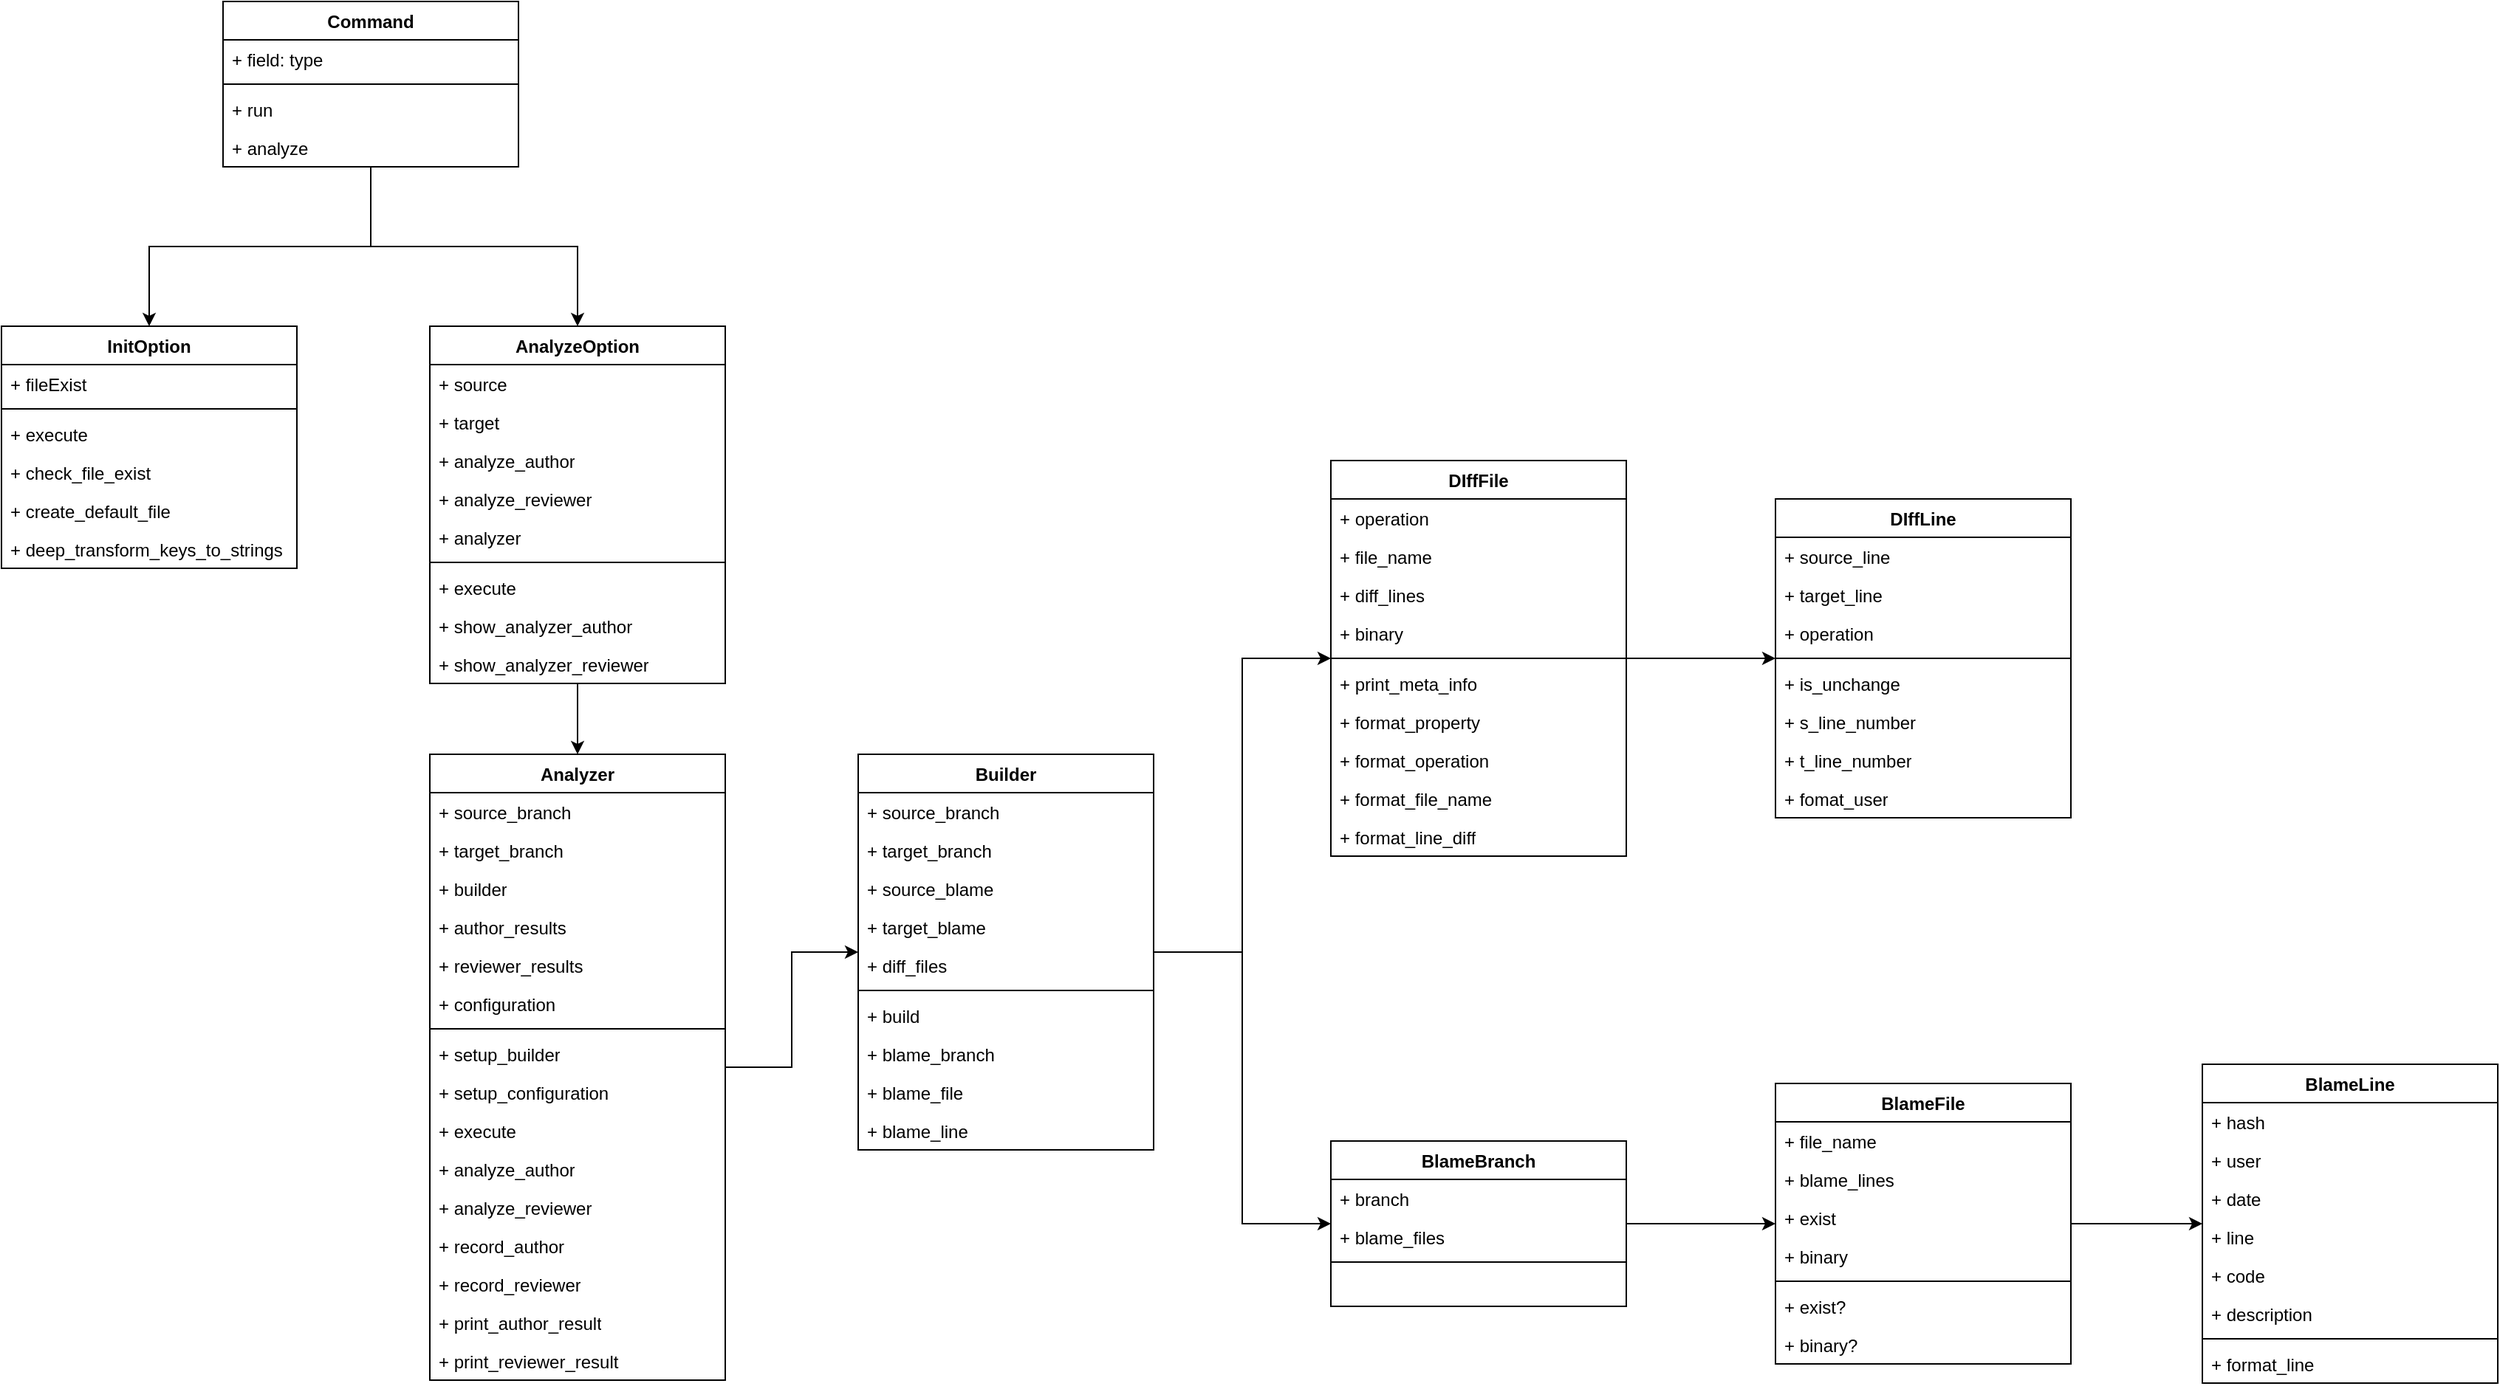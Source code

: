 <mxfile version="25.0.1">
  <diagram name="第 1 页" id="GMhHNXXeQBSZSlcy2gHA">
    <mxGraphModel dx="1593" dy="846" grid="1" gridSize="10" guides="1" tooltips="1" connect="1" arrows="1" fold="1" page="1" pageScale="1" pageWidth="827" pageHeight="1169" math="0" shadow="0">
      <root>
        <mxCell id="0" />
        <mxCell id="1" parent="0" />
        <mxCell id="3njlP_kZFPucdC7zheQh-11" style="edgeStyle=orthogonalEdgeStyle;rounded=0;orthogonalLoop=1;jettySize=auto;html=1;" edge="1" parent="1" source="3njlP_kZFPucdC7zheQh-1" target="3njlP_kZFPucdC7zheQh-6">
          <mxGeometry relative="1" as="geometry" />
        </mxCell>
        <mxCell id="3njlP_kZFPucdC7zheQh-17" style="edgeStyle=orthogonalEdgeStyle;rounded=0;orthogonalLoop=1;jettySize=auto;html=1;entryX=0.5;entryY=0;entryDx=0;entryDy=0;" edge="1" parent="1" source="3njlP_kZFPucdC7zheQh-1" target="3njlP_kZFPucdC7zheQh-12">
          <mxGeometry relative="1" as="geometry" />
        </mxCell>
        <mxCell id="3njlP_kZFPucdC7zheQh-1" value="Command" style="swimlane;fontStyle=1;align=center;verticalAlign=top;childLayout=stackLayout;horizontal=1;startSize=26;horizontalStack=0;resizeParent=1;resizeParentMax=0;resizeLast=0;collapsible=1;marginBottom=0;whiteSpace=wrap;html=1;" vertex="1" parent="1">
          <mxGeometry x="190" y="140" width="200" height="112" as="geometry" />
        </mxCell>
        <mxCell id="3njlP_kZFPucdC7zheQh-2" value="+ field: type" style="text;strokeColor=none;fillColor=none;align=left;verticalAlign=top;spacingLeft=4;spacingRight=4;overflow=hidden;rotatable=0;points=[[0,0.5],[1,0.5]];portConstraint=eastwest;whiteSpace=wrap;html=1;" vertex="1" parent="3njlP_kZFPucdC7zheQh-1">
          <mxGeometry y="26" width="200" height="26" as="geometry" />
        </mxCell>
        <mxCell id="3njlP_kZFPucdC7zheQh-3" value="" style="line;strokeWidth=1;fillColor=none;align=left;verticalAlign=middle;spacingTop=-1;spacingLeft=3;spacingRight=3;rotatable=0;labelPosition=right;points=[];portConstraint=eastwest;strokeColor=inherit;" vertex="1" parent="3njlP_kZFPucdC7zheQh-1">
          <mxGeometry y="52" width="200" height="8" as="geometry" />
        </mxCell>
        <mxCell id="3njlP_kZFPucdC7zheQh-5" value="+ run" style="text;strokeColor=none;fillColor=none;align=left;verticalAlign=top;spacingLeft=4;spacingRight=4;overflow=hidden;rotatable=0;points=[[0,0.5],[1,0.5]];portConstraint=eastwest;whiteSpace=wrap;html=1;" vertex="1" parent="3njlP_kZFPucdC7zheQh-1">
          <mxGeometry y="60" width="200" height="26" as="geometry" />
        </mxCell>
        <mxCell id="3njlP_kZFPucdC7zheQh-4" value="+ analyze" style="text;strokeColor=none;fillColor=none;align=left;verticalAlign=top;spacingLeft=4;spacingRight=4;overflow=hidden;rotatable=0;points=[[0,0.5],[1,0.5]];portConstraint=eastwest;whiteSpace=wrap;html=1;" vertex="1" parent="3njlP_kZFPucdC7zheQh-1">
          <mxGeometry y="86" width="200" height="26" as="geometry" />
        </mxCell>
        <mxCell id="3njlP_kZFPucdC7zheQh-44" style="edgeStyle=orthogonalEdgeStyle;rounded=0;orthogonalLoop=1;jettySize=auto;html=1;" edge="1" parent="1" source="3njlP_kZFPucdC7zheQh-6" target="3njlP_kZFPucdC7zheQh-27">
          <mxGeometry relative="1" as="geometry" />
        </mxCell>
        <mxCell id="3njlP_kZFPucdC7zheQh-6" value="AnalyzeOption" style="swimlane;fontStyle=1;align=center;verticalAlign=top;childLayout=stackLayout;horizontal=1;startSize=26;horizontalStack=0;resizeParent=1;resizeParentMax=0;resizeLast=0;collapsible=1;marginBottom=0;whiteSpace=wrap;html=1;" vertex="1" parent="1">
          <mxGeometry x="330" y="360" width="200" height="242" as="geometry" />
        </mxCell>
        <mxCell id="3njlP_kZFPucdC7zheQh-7" value="+ source" style="text;strokeColor=none;fillColor=none;align=left;verticalAlign=top;spacingLeft=4;spacingRight=4;overflow=hidden;rotatable=0;points=[[0,0.5],[1,0.5]];portConstraint=eastwest;whiteSpace=wrap;html=1;" vertex="1" parent="3njlP_kZFPucdC7zheQh-6">
          <mxGeometry y="26" width="200" height="26" as="geometry" />
        </mxCell>
        <mxCell id="3njlP_kZFPucdC7zheQh-21" value="+ target" style="text;strokeColor=none;fillColor=none;align=left;verticalAlign=top;spacingLeft=4;spacingRight=4;overflow=hidden;rotatable=0;points=[[0,0.5],[1,0.5]];portConstraint=eastwest;whiteSpace=wrap;html=1;" vertex="1" parent="3njlP_kZFPucdC7zheQh-6">
          <mxGeometry y="52" width="200" height="26" as="geometry" />
        </mxCell>
        <mxCell id="3njlP_kZFPucdC7zheQh-22" value="+ analyze_author" style="text;strokeColor=none;fillColor=none;align=left;verticalAlign=top;spacingLeft=4;spacingRight=4;overflow=hidden;rotatable=0;points=[[0,0.5],[1,0.5]];portConstraint=eastwest;whiteSpace=wrap;html=1;" vertex="1" parent="3njlP_kZFPucdC7zheQh-6">
          <mxGeometry y="78" width="200" height="26" as="geometry" />
        </mxCell>
        <mxCell id="3njlP_kZFPucdC7zheQh-23" value="+ analyze_reviewer" style="text;strokeColor=none;fillColor=none;align=left;verticalAlign=top;spacingLeft=4;spacingRight=4;overflow=hidden;rotatable=0;points=[[0,0.5],[1,0.5]];portConstraint=eastwest;whiteSpace=wrap;html=1;" vertex="1" parent="3njlP_kZFPucdC7zheQh-6">
          <mxGeometry y="104" width="200" height="26" as="geometry" />
        </mxCell>
        <mxCell id="3njlP_kZFPucdC7zheQh-25" value="+ analyzer" style="text;strokeColor=none;fillColor=none;align=left;verticalAlign=top;spacingLeft=4;spacingRight=4;overflow=hidden;rotatable=0;points=[[0,0.5],[1,0.5]];portConstraint=eastwest;whiteSpace=wrap;html=1;" vertex="1" parent="3njlP_kZFPucdC7zheQh-6">
          <mxGeometry y="130" width="200" height="26" as="geometry" />
        </mxCell>
        <mxCell id="3njlP_kZFPucdC7zheQh-8" value="" style="line;strokeWidth=1;fillColor=none;align=left;verticalAlign=middle;spacingTop=-1;spacingLeft=3;spacingRight=3;rotatable=0;labelPosition=right;points=[];portConstraint=eastwest;strokeColor=inherit;" vertex="1" parent="3njlP_kZFPucdC7zheQh-6">
          <mxGeometry y="156" width="200" height="8" as="geometry" />
        </mxCell>
        <mxCell id="3njlP_kZFPucdC7zheQh-9" value="+ execute" style="text;strokeColor=none;fillColor=none;align=left;verticalAlign=top;spacingLeft=4;spacingRight=4;overflow=hidden;rotatable=0;points=[[0,0.5],[1,0.5]];portConstraint=eastwest;whiteSpace=wrap;html=1;" vertex="1" parent="3njlP_kZFPucdC7zheQh-6">
          <mxGeometry y="164" width="200" height="26" as="geometry" />
        </mxCell>
        <mxCell id="3njlP_kZFPucdC7zheQh-10" value="+ show_analyzer_author" style="text;strokeColor=none;fillColor=none;align=left;verticalAlign=top;spacingLeft=4;spacingRight=4;overflow=hidden;rotatable=0;points=[[0,0.5],[1,0.5]];portConstraint=eastwest;whiteSpace=wrap;html=1;" vertex="1" parent="3njlP_kZFPucdC7zheQh-6">
          <mxGeometry y="190" width="200" height="26" as="geometry" />
        </mxCell>
        <mxCell id="3njlP_kZFPucdC7zheQh-26" value="+ show_analyzer_reviewer" style="text;strokeColor=none;fillColor=none;align=left;verticalAlign=top;spacingLeft=4;spacingRight=4;overflow=hidden;rotatable=0;points=[[0,0.5],[1,0.5]];portConstraint=eastwest;whiteSpace=wrap;html=1;" vertex="1" parent="3njlP_kZFPucdC7zheQh-6">
          <mxGeometry y="216" width="200" height="26" as="geometry" />
        </mxCell>
        <mxCell id="3njlP_kZFPucdC7zheQh-12" value="InitOption" style="swimlane;fontStyle=1;align=center;verticalAlign=top;childLayout=stackLayout;horizontal=1;startSize=26;horizontalStack=0;resizeParent=1;resizeParentMax=0;resizeLast=0;collapsible=1;marginBottom=0;whiteSpace=wrap;html=1;" vertex="1" parent="1">
          <mxGeometry x="40" y="360" width="200" height="164" as="geometry" />
        </mxCell>
        <mxCell id="3njlP_kZFPucdC7zheQh-13" value="+ fileExist" style="text;strokeColor=none;fillColor=none;align=left;verticalAlign=top;spacingLeft=4;spacingRight=4;overflow=hidden;rotatable=0;points=[[0,0.5],[1,0.5]];portConstraint=eastwest;whiteSpace=wrap;html=1;" vertex="1" parent="3njlP_kZFPucdC7zheQh-12">
          <mxGeometry y="26" width="200" height="26" as="geometry" />
        </mxCell>
        <mxCell id="3njlP_kZFPucdC7zheQh-14" value="" style="line;strokeWidth=1;fillColor=none;align=left;verticalAlign=middle;spacingTop=-1;spacingLeft=3;spacingRight=3;rotatable=0;labelPosition=right;points=[];portConstraint=eastwest;strokeColor=inherit;" vertex="1" parent="3njlP_kZFPucdC7zheQh-12">
          <mxGeometry y="52" width="200" height="8" as="geometry" />
        </mxCell>
        <mxCell id="3njlP_kZFPucdC7zheQh-15" value="+ execute" style="text;strokeColor=none;fillColor=none;align=left;verticalAlign=top;spacingLeft=4;spacingRight=4;overflow=hidden;rotatable=0;points=[[0,0.5],[1,0.5]];portConstraint=eastwest;whiteSpace=wrap;html=1;" vertex="1" parent="3njlP_kZFPucdC7zheQh-12">
          <mxGeometry y="60" width="200" height="26" as="geometry" />
        </mxCell>
        <mxCell id="3njlP_kZFPucdC7zheQh-19" value="+ check_file_exist" style="text;strokeColor=none;fillColor=none;align=left;verticalAlign=top;spacingLeft=4;spacingRight=4;overflow=hidden;rotatable=0;points=[[0,0.5],[1,0.5]];portConstraint=eastwest;whiteSpace=wrap;html=1;" vertex="1" parent="3njlP_kZFPucdC7zheQh-12">
          <mxGeometry y="86" width="200" height="26" as="geometry" />
        </mxCell>
        <mxCell id="3njlP_kZFPucdC7zheQh-20" value="+ create_default_file" style="text;strokeColor=none;fillColor=none;align=left;verticalAlign=top;spacingLeft=4;spacingRight=4;overflow=hidden;rotatable=0;points=[[0,0.5],[1,0.5]];portConstraint=eastwest;whiteSpace=wrap;html=1;" vertex="1" parent="3njlP_kZFPucdC7zheQh-12">
          <mxGeometry y="112" width="200" height="26" as="geometry" />
        </mxCell>
        <mxCell id="3njlP_kZFPucdC7zheQh-16" value="+ deep_transform_keys_to_strings" style="text;strokeColor=none;fillColor=none;align=left;verticalAlign=top;spacingLeft=4;spacingRight=4;overflow=hidden;rotatable=0;points=[[0,0.5],[1,0.5]];portConstraint=eastwest;whiteSpace=wrap;html=1;" vertex="1" parent="3njlP_kZFPucdC7zheQh-12">
          <mxGeometry y="138" width="200" height="26" as="geometry" />
        </mxCell>
        <mxCell id="3njlP_kZFPucdC7zheQh-56" style="edgeStyle=orthogonalEdgeStyle;rounded=0;orthogonalLoop=1;jettySize=auto;html=1;" edge="1" parent="1" source="3njlP_kZFPucdC7zheQh-27" target="3njlP_kZFPucdC7zheQh-45">
          <mxGeometry relative="1" as="geometry" />
        </mxCell>
        <mxCell id="3njlP_kZFPucdC7zheQh-27" value="Analyzer" style="swimlane;fontStyle=1;align=center;verticalAlign=top;childLayout=stackLayout;horizontal=1;startSize=26;horizontalStack=0;resizeParent=1;resizeParentMax=0;resizeLast=0;collapsible=1;marginBottom=0;whiteSpace=wrap;html=1;" vertex="1" parent="1">
          <mxGeometry x="330" y="650" width="200" height="424" as="geometry" />
        </mxCell>
        <mxCell id="3njlP_kZFPucdC7zheQh-28" value="+ source_branch" style="text;strokeColor=none;fillColor=none;align=left;verticalAlign=top;spacingLeft=4;spacingRight=4;overflow=hidden;rotatable=0;points=[[0,0.5],[1,0.5]];portConstraint=eastwest;whiteSpace=wrap;html=1;" vertex="1" parent="3njlP_kZFPucdC7zheQh-27">
          <mxGeometry y="26" width="200" height="26" as="geometry" />
        </mxCell>
        <mxCell id="3njlP_kZFPucdC7zheQh-32" value="+ target_branch" style="text;strokeColor=none;fillColor=none;align=left;verticalAlign=top;spacingLeft=4;spacingRight=4;overflow=hidden;rotatable=0;points=[[0,0.5],[1,0.5]];portConstraint=eastwest;whiteSpace=wrap;html=1;" vertex="1" parent="3njlP_kZFPucdC7zheQh-27">
          <mxGeometry y="52" width="200" height="26" as="geometry" />
        </mxCell>
        <mxCell id="3njlP_kZFPucdC7zheQh-33" value="+ builder" style="text;strokeColor=none;fillColor=none;align=left;verticalAlign=top;spacingLeft=4;spacingRight=4;overflow=hidden;rotatable=0;points=[[0,0.5],[1,0.5]];portConstraint=eastwest;whiteSpace=wrap;html=1;" vertex="1" parent="3njlP_kZFPucdC7zheQh-27">
          <mxGeometry y="78" width="200" height="26" as="geometry" />
        </mxCell>
        <mxCell id="3njlP_kZFPucdC7zheQh-34" value="+ author_results" style="text;strokeColor=none;fillColor=none;align=left;verticalAlign=top;spacingLeft=4;spacingRight=4;overflow=hidden;rotatable=0;points=[[0,0.5],[1,0.5]];portConstraint=eastwest;whiteSpace=wrap;html=1;" vertex="1" parent="3njlP_kZFPucdC7zheQh-27">
          <mxGeometry y="104" width="200" height="26" as="geometry" />
        </mxCell>
        <mxCell id="3njlP_kZFPucdC7zheQh-35" value="+ reviewer_results" style="text;strokeColor=none;fillColor=none;align=left;verticalAlign=top;spacingLeft=4;spacingRight=4;overflow=hidden;rotatable=0;points=[[0,0.5],[1,0.5]];portConstraint=eastwest;whiteSpace=wrap;html=1;" vertex="1" parent="3njlP_kZFPucdC7zheQh-27">
          <mxGeometry y="130" width="200" height="26" as="geometry" />
        </mxCell>
        <mxCell id="3njlP_kZFPucdC7zheQh-36" value="+ configuration" style="text;strokeColor=none;fillColor=none;align=left;verticalAlign=top;spacingLeft=4;spacingRight=4;overflow=hidden;rotatable=0;points=[[0,0.5],[1,0.5]];portConstraint=eastwest;whiteSpace=wrap;html=1;" vertex="1" parent="3njlP_kZFPucdC7zheQh-27">
          <mxGeometry y="156" width="200" height="26" as="geometry" />
        </mxCell>
        <mxCell id="3njlP_kZFPucdC7zheQh-29" value="" style="line;strokeWidth=1;fillColor=none;align=left;verticalAlign=middle;spacingTop=-1;spacingLeft=3;spacingRight=3;rotatable=0;labelPosition=right;points=[];portConstraint=eastwest;strokeColor=inherit;" vertex="1" parent="3njlP_kZFPucdC7zheQh-27">
          <mxGeometry y="182" width="200" height="8" as="geometry" />
        </mxCell>
        <mxCell id="3njlP_kZFPucdC7zheQh-30" value="+ setup_builder" style="text;strokeColor=none;fillColor=none;align=left;verticalAlign=top;spacingLeft=4;spacingRight=4;overflow=hidden;rotatable=0;points=[[0,0.5],[1,0.5]];portConstraint=eastwest;whiteSpace=wrap;html=1;" vertex="1" parent="3njlP_kZFPucdC7zheQh-27">
          <mxGeometry y="190" width="200" height="26" as="geometry" />
        </mxCell>
        <mxCell id="3njlP_kZFPucdC7zheQh-31" value="+ setup_configuration" style="text;strokeColor=none;fillColor=none;align=left;verticalAlign=top;spacingLeft=4;spacingRight=4;overflow=hidden;rotatable=0;points=[[0,0.5],[1,0.5]];portConstraint=eastwest;whiteSpace=wrap;html=1;" vertex="1" parent="3njlP_kZFPucdC7zheQh-27">
          <mxGeometry y="216" width="200" height="26" as="geometry" />
        </mxCell>
        <mxCell id="3njlP_kZFPucdC7zheQh-37" value="+ execute" style="text;strokeColor=none;fillColor=none;align=left;verticalAlign=top;spacingLeft=4;spacingRight=4;overflow=hidden;rotatable=0;points=[[0,0.5],[1,0.5]];portConstraint=eastwest;whiteSpace=wrap;html=1;" vertex="1" parent="3njlP_kZFPucdC7zheQh-27">
          <mxGeometry y="242" width="200" height="26" as="geometry" />
        </mxCell>
        <mxCell id="3njlP_kZFPucdC7zheQh-38" value="+ analyze_author" style="text;strokeColor=none;fillColor=none;align=left;verticalAlign=top;spacingLeft=4;spacingRight=4;overflow=hidden;rotatable=0;points=[[0,0.5],[1,0.5]];portConstraint=eastwest;whiteSpace=wrap;html=1;" vertex="1" parent="3njlP_kZFPucdC7zheQh-27">
          <mxGeometry y="268" width="200" height="26" as="geometry" />
        </mxCell>
        <mxCell id="3njlP_kZFPucdC7zheQh-39" value="+ analyze_reviewer" style="text;strokeColor=none;fillColor=none;align=left;verticalAlign=top;spacingLeft=4;spacingRight=4;overflow=hidden;rotatable=0;points=[[0,0.5],[1,0.5]];portConstraint=eastwest;whiteSpace=wrap;html=1;" vertex="1" parent="3njlP_kZFPucdC7zheQh-27">
          <mxGeometry y="294" width="200" height="26" as="geometry" />
        </mxCell>
        <mxCell id="3njlP_kZFPucdC7zheQh-40" value="+ record_author" style="text;strokeColor=none;fillColor=none;align=left;verticalAlign=top;spacingLeft=4;spacingRight=4;overflow=hidden;rotatable=0;points=[[0,0.5],[1,0.5]];portConstraint=eastwest;whiteSpace=wrap;html=1;" vertex="1" parent="3njlP_kZFPucdC7zheQh-27">
          <mxGeometry y="320" width="200" height="26" as="geometry" />
        </mxCell>
        <mxCell id="3njlP_kZFPucdC7zheQh-41" value="+ record_reviewer" style="text;strokeColor=none;fillColor=none;align=left;verticalAlign=top;spacingLeft=4;spacingRight=4;overflow=hidden;rotatable=0;points=[[0,0.5],[1,0.5]];portConstraint=eastwest;whiteSpace=wrap;html=1;" vertex="1" parent="3njlP_kZFPucdC7zheQh-27">
          <mxGeometry y="346" width="200" height="26" as="geometry" />
        </mxCell>
        <mxCell id="3njlP_kZFPucdC7zheQh-42" value="+ print_author_result" style="text;strokeColor=none;fillColor=none;align=left;verticalAlign=top;spacingLeft=4;spacingRight=4;overflow=hidden;rotatable=0;points=[[0,0.5],[1,0.5]];portConstraint=eastwest;whiteSpace=wrap;html=1;" vertex="1" parent="3njlP_kZFPucdC7zheQh-27">
          <mxGeometry y="372" width="200" height="26" as="geometry" />
        </mxCell>
        <mxCell id="3njlP_kZFPucdC7zheQh-43" value="+ print_reviewer_result" style="text;strokeColor=none;fillColor=none;align=left;verticalAlign=top;spacingLeft=4;spacingRight=4;overflow=hidden;rotatable=0;points=[[0,0.5],[1,0.5]];portConstraint=eastwest;whiteSpace=wrap;html=1;" vertex="1" parent="3njlP_kZFPucdC7zheQh-27">
          <mxGeometry y="398" width="200" height="26" as="geometry" />
        </mxCell>
        <mxCell id="3njlP_kZFPucdC7zheQh-80" style="edgeStyle=orthogonalEdgeStyle;rounded=0;orthogonalLoop=1;jettySize=auto;html=1;" edge="1" parent="1" source="3njlP_kZFPucdC7zheQh-45" target="3njlP_kZFPucdC7zheQh-57">
          <mxGeometry relative="1" as="geometry" />
        </mxCell>
        <mxCell id="3njlP_kZFPucdC7zheQh-111" style="edgeStyle=orthogonalEdgeStyle;rounded=0;orthogonalLoop=1;jettySize=auto;html=1;" edge="1" parent="1" source="3njlP_kZFPucdC7zheQh-45" target="3njlP_kZFPucdC7zheQh-81">
          <mxGeometry relative="1" as="geometry">
            <Array as="points">
              <mxPoint x="880" y="784" />
              <mxPoint x="880" y="968" />
            </Array>
          </mxGeometry>
        </mxCell>
        <mxCell id="3njlP_kZFPucdC7zheQh-45" value="Builder" style="swimlane;fontStyle=1;align=center;verticalAlign=top;childLayout=stackLayout;horizontal=1;startSize=26;horizontalStack=0;resizeParent=1;resizeParentMax=0;resizeLast=0;collapsible=1;marginBottom=0;whiteSpace=wrap;html=1;" vertex="1" parent="1">
          <mxGeometry x="620" y="650" width="200" height="268" as="geometry" />
        </mxCell>
        <mxCell id="3njlP_kZFPucdC7zheQh-46" value="+ source_branch" style="text;strokeColor=none;fillColor=none;align=left;verticalAlign=top;spacingLeft=4;spacingRight=4;overflow=hidden;rotatable=0;points=[[0,0.5],[1,0.5]];portConstraint=eastwest;whiteSpace=wrap;html=1;" vertex="1" parent="3njlP_kZFPucdC7zheQh-45">
          <mxGeometry y="26" width="200" height="26" as="geometry" />
        </mxCell>
        <mxCell id="3njlP_kZFPucdC7zheQh-50" value="+ target_branch" style="text;strokeColor=none;fillColor=none;align=left;verticalAlign=top;spacingLeft=4;spacingRight=4;overflow=hidden;rotatable=0;points=[[0,0.5],[1,0.5]];portConstraint=eastwest;whiteSpace=wrap;html=1;" vertex="1" parent="3njlP_kZFPucdC7zheQh-45">
          <mxGeometry y="52" width="200" height="26" as="geometry" />
        </mxCell>
        <mxCell id="3njlP_kZFPucdC7zheQh-51" value="+ source_blame" style="text;strokeColor=none;fillColor=none;align=left;verticalAlign=top;spacingLeft=4;spacingRight=4;overflow=hidden;rotatable=0;points=[[0,0.5],[1,0.5]];portConstraint=eastwest;whiteSpace=wrap;html=1;" vertex="1" parent="3njlP_kZFPucdC7zheQh-45">
          <mxGeometry y="78" width="200" height="26" as="geometry" />
        </mxCell>
        <mxCell id="3njlP_kZFPucdC7zheQh-52" value="+ target_blame" style="text;strokeColor=none;fillColor=none;align=left;verticalAlign=top;spacingLeft=4;spacingRight=4;overflow=hidden;rotatable=0;points=[[0,0.5],[1,0.5]];portConstraint=eastwest;whiteSpace=wrap;html=1;" vertex="1" parent="3njlP_kZFPucdC7zheQh-45">
          <mxGeometry y="104" width="200" height="26" as="geometry" />
        </mxCell>
        <mxCell id="3njlP_kZFPucdC7zheQh-53" value="+ diff_files" style="text;strokeColor=none;fillColor=none;align=left;verticalAlign=top;spacingLeft=4;spacingRight=4;overflow=hidden;rotatable=0;points=[[0,0.5],[1,0.5]];portConstraint=eastwest;whiteSpace=wrap;html=1;" vertex="1" parent="3njlP_kZFPucdC7zheQh-45">
          <mxGeometry y="130" width="200" height="26" as="geometry" />
        </mxCell>
        <mxCell id="3njlP_kZFPucdC7zheQh-47" value="" style="line;strokeWidth=1;fillColor=none;align=left;verticalAlign=middle;spacingTop=-1;spacingLeft=3;spacingRight=3;rotatable=0;labelPosition=right;points=[];portConstraint=eastwest;strokeColor=inherit;" vertex="1" parent="3njlP_kZFPucdC7zheQh-45">
          <mxGeometry y="156" width="200" height="8" as="geometry" />
        </mxCell>
        <mxCell id="3njlP_kZFPucdC7zheQh-48" value="+ build" style="text;strokeColor=none;fillColor=none;align=left;verticalAlign=top;spacingLeft=4;spacingRight=4;overflow=hidden;rotatable=0;points=[[0,0.5],[1,0.5]];portConstraint=eastwest;whiteSpace=wrap;html=1;" vertex="1" parent="3njlP_kZFPucdC7zheQh-45">
          <mxGeometry y="164" width="200" height="26" as="geometry" />
        </mxCell>
        <mxCell id="3njlP_kZFPucdC7zheQh-49" value="+ blame_branch" style="text;strokeColor=none;fillColor=none;align=left;verticalAlign=top;spacingLeft=4;spacingRight=4;overflow=hidden;rotatable=0;points=[[0,0.5],[1,0.5]];portConstraint=eastwest;whiteSpace=wrap;html=1;" vertex="1" parent="3njlP_kZFPucdC7zheQh-45">
          <mxGeometry y="190" width="200" height="26" as="geometry" />
        </mxCell>
        <mxCell id="3njlP_kZFPucdC7zheQh-54" value="+ blame_file" style="text;strokeColor=none;fillColor=none;align=left;verticalAlign=top;spacingLeft=4;spacingRight=4;overflow=hidden;rotatable=0;points=[[0,0.5],[1,0.5]];portConstraint=eastwest;whiteSpace=wrap;html=1;" vertex="1" parent="3njlP_kZFPucdC7zheQh-45">
          <mxGeometry y="216" width="200" height="26" as="geometry" />
        </mxCell>
        <mxCell id="3njlP_kZFPucdC7zheQh-55" value="+ blame_line" style="text;strokeColor=none;fillColor=none;align=left;verticalAlign=top;spacingLeft=4;spacingRight=4;overflow=hidden;rotatable=0;points=[[0,0.5],[1,0.5]];portConstraint=eastwest;whiteSpace=wrap;html=1;" vertex="1" parent="3njlP_kZFPucdC7zheQh-45">
          <mxGeometry y="242" width="200" height="26" as="geometry" />
        </mxCell>
        <mxCell id="3njlP_kZFPucdC7zheQh-79" style="edgeStyle=orthogonalEdgeStyle;rounded=0;orthogonalLoop=1;jettySize=auto;html=1;" edge="1" parent="1" source="3njlP_kZFPucdC7zheQh-57" target="3njlP_kZFPucdC7zheQh-68">
          <mxGeometry relative="1" as="geometry" />
        </mxCell>
        <mxCell id="3njlP_kZFPucdC7zheQh-57" value="DIffFile" style="swimlane;fontStyle=1;align=center;verticalAlign=top;childLayout=stackLayout;horizontal=1;startSize=26;horizontalStack=0;resizeParent=1;resizeParentMax=0;resizeLast=0;collapsible=1;marginBottom=0;whiteSpace=wrap;html=1;" vertex="1" parent="1">
          <mxGeometry x="940" y="451" width="200" height="268" as="geometry" />
        </mxCell>
        <mxCell id="3njlP_kZFPucdC7zheQh-58" value="+ operation" style="text;strokeColor=none;fillColor=none;align=left;verticalAlign=top;spacingLeft=4;spacingRight=4;overflow=hidden;rotatable=0;points=[[0,0.5],[1,0.5]];portConstraint=eastwest;whiteSpace=wrap;html=1;" vertex="1" parent="3njlP_kZFPucdC7zheQh-57">
          <mxGeometry y="26" width="200" height="26" as="geometry" />
        </mxCell>
        <mxCell id="3njlP_kZFPucdC7zheQh-62" value="+ file_name" style="text;strokeColor=none;fillColor=none;align=left;verticalAlign=top;spacingLeft=4;spacingRight=4;overflow=hidden;rotatable=0;points=[[0,0.5],[1,0.5]];portConstraint=eastwest;whiteSpace=wrap;html=1;" vertex="1" parent="3njlP_kZFPucdC7zheQh-57">
          <mxGeometry y="52" width="200" height="26" as="geometry" />
        </mxCell>
        <mxCell id="3njlP_kZFPucdC7zheQh-63" value="+ diff_lines" style="text;strokeColor=none;fillColor=none;align=left;verticalAlign=top;spacingLeft=4;spacingRight=4;overflow=hidden;rotatable=0;points=[[0,0.5],[1,0.5]];portConstraint=eastwest;whiteSpace=wrap;html=1;" vertex="1" parent="3njlP_kZFPucdC7zheQh-57">
          <mxGeometry y="78" width="200" height="26" as="geometry" />
        </mxCell>
        <mxCell id="3njlP_kZFPucdC7zheQh-64" value="+ binary" style="text;strokeColor=none;fillColor=none;align=left;verticalAlign=top;spacingLeft=4;spacingRight=4;overflow=hidden;rotatable=0;points=[[0,0.5],[1,0.5]];portConstraint=eastwest;whiteSpace=wrap;html=1;" vertex="1" parent="3njlP_kZFPucdC7zheQh-57">
          <mxGeometry y="104" width="200" height="26" as="geometry" />
        </mxCell>
        <mxCell id="3njlP_kZFPucdC7zheQh-59" value="" style="line;strokeWidth=1;fillColor=none;align=left;verticalAlign=middle;spacingTop=-1;spacingLeft=3;spacingRight=3;rotatable=0;labelPosition=right;points=[];portConstraint=eastwest;strokeColor=inherit;" vertex="1" parent="3njlP_kZFPucdC7zheQh-57">
          <mxGeometry y="130" width="200" height="8" as="geometry" />
        </mxCell>
        <mxCell id="3njlP_kZFPucdC7zheQh-60" value="+ print_meta_info" style="text;strokeColor=none;fillColor=none;align=left;verticalAlign=top;spacingLeft=4;spacingRight=4;overflow=hidden;rotatable=0;points=[[0,0.5],[1,0.5]];portConstraint=eastwest;whiteSpace=wrap;html=1;" vertex="1" parent="3njlP_kZFPucdC7zheQh-57">
          <mxGeometry y="138" width="200" height="26" as="geometry" />
        </mxCell>
        <mxCell id="3njlP_kZFPucdC7zheQh-61" value="+ format_property" style="text;strokeColor=none;fillColor=none;align=left;verticalAlign=top;spacingLeft=4;spacingRight=4;overflow=hidden;rotatable=0;points=[[0,0.5],[1,0.5]];portConstraint=eastwest;whiteSpace=wrap;html=1;" vertex="1" parent="3njlP_kZFPucdC7zheQh-57">
          <mxGeometry y="164" width="200" height="26" as="geometry" />
        </mxCell>
        <mxCell id="3njlP_kZFPucdC7zheQh-65" value="+ format_operation" style="text;strokeColor=none;fillColor=none;align=left;verticalAlign=top;spacingLeft=4;spacingRight=4;overflow=hidden;rotatable=0;points=[[0,0.5],[1,0.5]];portConstraint=eastwest;whiteSpace=wrap;html=1;" vertex="1" parent="3njlP_kZFPucdC7zheQh-57">
          <mxGeometry y="190" width="200" height="26" as="geometry" />
        </mxCell>
        <mxCell id="3njlP_kZFPucdC7zheQh-66" value="+ format_file_name" style="text;strokeColor=none;fillColor=none;align=left;verticalAlign=top;spacingLeft=4;spacingRight=4;overflow=hidden;rotatable=0;points=[[0,0.5],[1,0.5]];portConstraint=eastwest;whiteSpace=wrap;html=1;" vertex="1" parent="3njlP_kZFPucdC7zheQh-57">
          <mxGeometry y="216" width="200" height="26" as="geometry" />
        </mxCell>
        <mxCell id="3njlP_kZFPucdC7zheQh-67" value="+ format_line_diff" style="text;strokeColor=none;fillColor=none;align=left;verticalAlign=top;spacingLeft=4;spacingRight=4;overflow=hidden;rotatable=0;points=[[0,0.5],[1,0.5]];portConstraint=eastwest;whiteSpace=wrap;html=1;" vertex="1" parent="3njlP_kZFPucdC7zheQh-57">
          <mxGeometry y="242" width="200" height="26" as="geometry" />
        </mxCell>
        <mxCell id="3njlP_kZFPucdC7zheQh-68" value="DIffLine" style="swimlane;fontStyle=1;align=center;verticalAlign=top;childLayout=stackLayout;horizontal=1;startSize=26;horizontalStack=0;resizeParent=1;resizeParentMax=0;resizeLast=0;collapsible=1;marginBottom=0;whiteSpace=wrap;html=1;" vertex="1" parent="1">
          <mxGeometry x="1241" y="477" width="200" height="216" as="geometry" />
        </mxCell>
        <mxCell id="3njlP_kZFPucdC7zheQh-69" value="+ source_line" style="text;strokeColor=none;fillColor=none;align=left;verticalAlign=top;spacingLeft=4;spacingRight=4;overflow=hidden;rotatable=0;points=[[0,0.5],[1,0.5]];portConstraint=eastwest;whiteSpace=wrap;html=1;" vertex="1" parent="3njlP_kZFPucdC7zheQh-68">
          <mxGeometry y="26" width="200" height="26" as="geometry" />
        </mxCell>
        <mxCell id="3njlP_kZFPucdC7zheQh-70" value="+ target_line" style="text;strokeColor=none;fillColor=none;align=left;verticalAlign=top;spacingLeft=4;spacingRight=4;overflow=hidden;rotatable=0;points=[[0,0.5],[1,0.5]];portConstraint=eastwest;whiteSpace=wrap;html=1;" vertex="1" parent="3njlP_kZFPucdC7zheQh-68">
          <mxGeometry y="52" width="200" height="26" as="geometry" />
        </mxCell>
        <mxCell id="3njlP_kZFPucdC7zheQh-71" value="+ operation" style="text;strokeColor=none;fillColor=none;align=left;verticalAlign=top;spacingLeft=4;spacingRight=4;overflow=hidden;rotatable=0;points=[[0,0.5],[1,0.5]];portConstraint=eastwest;whiteSpace=wrap;html=1;" vertex="1" parent="3njlP_kZFPucdC7zheQh-68">
          <mxGeometry y="78" width="200" height="26" as="geometry" />
        </mxCell>
        <mxCell id="3njlP_kZFPucdC7zheQh-73" value="" style="line;strokeWidth=1;fillColor=none;align=left;verticalAlign=middle;spacingTop=-1;spacingLeft=3;spacingRight=3;rotatable=0;labelPosition=right;points=[];portConstraint=eastwest;strokeColor=inherit;" vertex="1" parent="3njlP_kZFPucdC7zheQh-68">
          <mxGeometry y="104" width="200" height="8" as="geometry" />
        </mxCell>
        <mxCell id="3njlP_kZFPucdC7zheQh-74" value="+ is_unchange" style="text;strokeColor=none;fillColor=none;align=left;verticalAlign=top;spacingLeft=4;spacingRight=4;overflow=hidden;rotatable=0;points=[[0,0.5],[1,0.5]];portConstraint=eastwest;whiteSpace=wrap;html=1;" vertex="1" parent="3njlP_kZFPucdC7zheQh-68">
          <mxGeometry y="112" width="200" height="26" as="geometry" />
        </mxCell>
        <mxCell id="3njlP_kZFPucdC7zheQh-75" value="+ s_line_number" style="text;strokeColor=none;fillColor=none;align=left;verticalAlign=top;spacingLeft=4;spacingRight=4;overflow=hidden;rotatable=0;points=[[0,0.5],[1,0.5]];portConstraint=eastwest;whiteSpace=wrap;html=1;" vertex="1" parent="3njlP_kZFPucdC7zheQh-68">
          <mxGeometry y="138" width="200" height="26" as="geometry" />
        </mxCell>
        <mxCell id="3njlP_kZFPucdC7zheQh-76" value="+ t_line_number" style="text;strokeColor=none;fillColor=none;align=left;verticalAlign=top;spacingLeft=4;spacingRight=4;overflow=hidden;rotatable=0;points=[[0,0.5],[1,0.5]];portConstraint=eastwest;whiteSpace=wrap;html=1;" vertex="1" parent="3njlP_kZFPucdC7zheQh-68">
          <mxGeometry y="164" width="200" height="26" as="geometry" />
        </mxCell>
        <mxCell id="3njlP_kZFPucdC7zheQh-77" value="+ fomat_user" style="text;strokeColor=none;fillColor=none;align=left;verticalAlign=top;spacingLeft=4;spacingRight=4;overflow=hidden;rotatable=0;points=[[0,0.5],[1,0.5]];portConstraint=eastwest;whiteSpace=wrap;html=1;" vertex="1" parent="3njlP_kZFPucdC7zheQh-68">
          <mxGeometry y="190" width="200" height="26" as="geometry" />
        </mxCell>
        <mxCell id="3njlP_kZFPucdC7zheQh-110" style="edgeStyle=orthogonalEdgeStyle;rounded=0;orthogonalLoop=1;jettySize=auto;html=1;" edge="1" parent="1" source="3njlP_kZFPucdC7zheQh-81" target="3njlP_kZFPucdC7zheQh-90">
          <mxGeometry relative="1" as="geometry" />
        </mxCell>
        <mxCell id="3njlP_kZFPucdC7zheQh-81" value="BlameBranch" style="swimlane;fontStyle=1;align=center;verticalAlign=top;childLayout=stackLayout;horizontal=1;startSize=26;horizontalStack=0;resizeParent=1;resizeParentMax=0;resizeLast=0;collapsible=1;marginBottom=0;whiteSpace=wrap;html=1;" vertex="1" parent="1">
          <mxGeometry x="940" y="912" width="200" height="112" as="geometry" />
        </mxCell>
        <mxCell id="3njlP_kZFPucdC7zheQh-82" value="+ branch" style="text;strokeColor=none;fillColor=none;align=left;verticalAlign=top;spacingLeft=4;spacingRight=4;overflow=hidden;rotatable=0;points=[[0,0.5],[1,0.5]];portConstraint=eastwest;whiteSpace=wrap;html=1;" vertex="1" parent="3njlP_kZFPucdC7zheQh-81">
          <mxGeometry y="26" width="200" height="26" as="geometry" />
        </mxCell>
        <mxCell id="3njlP_kZFPucdC7zheQh-83" value="+ blame_files" style="text;strokeColor=none;fillColor=none;align=left;verticalAlign=top;spacingLeft=4;spacingRight=4;overflow=hidden;rotatable=0;points=[[0,0.5],[1,0.5]];portConstraint=eastwest;whiteSpace=wrap;html=1;" vertex="1" parent="3njlP_kZFPucdC7zheQh-81">
          <mxGeometry y="52" width="200" height="26" as="geometry" />
        </mxCell>
        <mxCell id="3njlP_kZFPucdC7zheQh-85" value="" style="line;strokeWidth=1;fillColor=none;align=left;verticalAlign=middle;spacingTop=-1;spacingLeft=3;spacingRight=3;rotatable=0;labelPosition=right;points=[];portConstraint=eastwest;strokeColor=inherit;" vertex="1" parent="3njlP_kZFPucdC7zheQh-81">
          <mxGeometry y="78" width="200" height="8" as="geometry" />
        </mxCell>
        <mxCell id="3njlP_kZFPucdC7zheQh-89" value="&amp;nbsp;" style="text;strokeColor=none;fillColor=none;align=left;verticalAlign=top;spacingLeft=4;spacingRight=4;overflow=hidden;rotatable=0;points=[[0,0.5],[1,0.5]];portConstraint=eastwest;whiteSpace=wrap;html=1;" vertex="1" parent="3njlP_kZFPucdC7zheQh-81">
          <mxGeometry y="86" width="200" height="26" as="geometry" />
        </mxCell>
        <mxCell id="3njlP_kZFPucdC7zheQh-109" style="edgeStyle=orthogonalEdgeStyle;rounded=0;orthogonalLoop=1;jettySize=auto;html=1;" edge="1" parent="1" source="3njlP_kZFPucdC7zheQh-90" target="3njlP_kZFPucdC7zheQh-99">
          <mxGeometry relative="1" as="geometry" />
        </mxCell>
        <mxCell id="3njlP_kZFPucdC7zheQh-90" value="BlameFile" style="swimlane;fontStyle=1;align=center;verticalAlign=top;childLayout=stackLayout;horizontal=1;startSize=26;horizontalStack=0;resizeParent=1;resizeParentMax=0;resizeLast=0;collapsible=1;marginBottom=0;whiteSpace=wrap;html=1;" vertex="1" parent="1">
          <mxGeometry x="1241" y="873" width="200" height="190" as="geometry" />
        </mxCell>
        <mxCell id="3njlP_kZFPucdC7zheQh-91" value="+ file_name" style="text;strokeColor=none;fillColor=none;align=left;verticalAlign=top;spacingLeft=4;spacingRight=4;overflow=hidden;rotatable=0;points=[[0,0.5],[1,0.5]];portConstraint=eastwest;whiteSpace=wrap;html=1;" vertex="1" parent="3njlP_kZFPucdC7zheQh-90">
          <mxGeometry y="26" width="200" height="26" as="geometry" />
        </mxCell>
        <mxCell id="3njlP_kZFPucdC7zheQh-92" value="+ blame_lines" style="text;strokeColor=none;fillColor=none;align=left;verticalAlign=top;spacingLeft=4;spacingRight=4;overflow=hidden;rotatable=0;points=[[0,0.5],[1,0.5]];portConstraint=eastwest;whiteSpace=wrap;html=1;" vertex="1" parent="3njlP_kZFPucdC7zheQh-90">
          <mxGeometry y="52" width="200" height="26" as="geometry" />
        </mxCell>
        <mxCell id="3njlP_kZFPucdC7zheQh-97" value="+ exist" style="text;strokeColor=none;fillColor=none;align=left;verticalAlign=top;spacingLeft=4;spacingRight=4;overflow=hidden;rotatable=0;points=[[0,0.5],[1,0.5]];portConstraint=eastwest;whiteSpace=wrap;html=1;" vertex="1" parent="3njlP_kZFPucdC7zheQh-90">
          <mxGeometry y="78" width="200" height="26" as="geometry" />
        </mxCell>
        <mxCell id="3njlP_kZFPucdC7zheQh-96" value="+ binary" style="text;strokeColor=none;fillColor=none;align=left;verticalAlign=top;spacingLeft=4;spacingRight=4;overflow=hidden;rotatable=0;points=[[0,0.5],[1,0.5]];portConstraint=eastwest;whiteSpace=wrap;html=1;" vertex="1" parent="3njlP_kZFPucdC7zheQh-90">
          <mxGeometry y="104" width="200" height="26" as="geometry" />
        </mxCell>
        <mxCell id="3njlP_kZFPucdC7zheQh-93" value="" style="line;strokeWidth=1;fillColor=none;align=left;verticalAlign=middle;spacingTop=-1;spacingLeft=3;spacingRight=3;rotatable=0;labelPosition=right;points=[];portConstraint=eastwest;strokeColor=inherit;" vertex="1" parent="3njlP_kZFPucdC7zheQh-90">
          <mxGeometry y="130" width="200" height="8" as="geometry" />
        </mxCell>
        <mxCell id="3njlP_kZFPucdC7zheQh-94" value="+ exist?" style="text;strokeColor=none;fillColor=none;align=left;verticalAlign=top;spacingLeft=4;spacingRight=4;overflow=hidden;rotatable=0;points=[[0,0.5],[1,0.5]];portConstraint=eastwest;whiteSpace=wrap;html=1;" vertex="1" parent="3njlP_kZFPucdC7zheQh-90">
          <mxGeometry y="138" width="200" height="26" as="geometry" />
        </mxCell>
        <mxCell id="3njlP_kZFPucdC7zheQh-98" value="+ binary?" style="text;strokeColor=none;fillColor=none;align=left;verticalAlign=top;spacingLeft=4;spacingRight=4;overflow=hidden;rotatable=0;points=[[0,0.5],[1,0.5]];portConstraint=eastwest;whiteSpace=wrap;html=1;" vertex="1" parent="3njlP_kZFPucdC7zheQh-90">
          <mxGeometry y="164" width="200" height="26" as="geometry" />
        </mxCell>
        <mxCell id="3njlP_kZFPucdC7zheQh-99" value="BlameLine" style="swimlane;fontStyle=1;align=center;verticalAlign=top;childLayout=stackLayout;horizontal=1;startSize=26;horizontalStack=0;resizeParent=1;resizeParentMax=0;resizeLast=0;collapsible=1;marginBottom=0;whiteSpace=wrap;html=1;" vertex="1" parent="1">
          <mxGeometry x="1530" y="860" width="200" height="216" as="geometry" />
        </mxCell>
        <mxCell id="3njlP_kZFPucdC7zheQh-100" value="+ hash" style="text;strokeColor=none;fillColor=none;align=left;verticalAlign=top;spacingLeft=4;spacingRight=4;overflow=hidden;rotatable=0;points=[[0,0.5],[1,0.5]];portConstraint=eastwest;whiteSpace=wrap;html=1;" vertex="1" parent="3njlP_kZFPucdC7zheQh-99">
          <mxGeometry y="26" width="200" height="26" as="geometry" />
        </mxCell>
        <mxCell id="3njlP_kZFPucdC7zheQh-101" value="+ user" style="text;strokeColor=none;fillColor=none;align=left;verticalAlign=top;spacingLeft=4;spacingRight=4;overflow=hidden;rotatable=0;points=[[0,0.5],[1,0.5]];portConstraint=eastwest;whiteSpace=wrap;html=1;" vertex="1" parent="3njlP_kZFPucdC7zheQh-99">
          <mxGeometry y="52" width="200" height="26" as="geometry" />
        </mxCell>
        <mxCell id="3njlP_kZFPucdC7zheQh-102" value="+ date" style="text;strokeColor=none;fillColor=none;align=left;verticalAlign=top;spacingLeft=4;spacingRight=4;overflow=hidden;rotatable=0;points=[[0,0.5],[1,0.5]];portConstraint=eastwest;whiteSpace=wrap;html=1;" vertex="1" parent="3njlP_kZFPucdC7zheQh-99">
          <mxGeometry y="78" width="200" height="26" as="geometry" />
        </mxCell>
        <mxCell id="3njlP_kZFPucdC7zheQh-103" value="+ line" style="text;strokeColor=none;fillColor=none;align=left;verticalAlign=top;spacingLeft=4;spacingRight=4;overflow=hidden;rotatable=0;points=[[0,0.5],[1,0.5]];portConstraint=eastwest;whiteSpace=wrap;html=1;" vertex="1" parent="3njlP_kZFPucdC7zheQh-99">
          <mxGeometry y="104" width="200" height="26" as="geometry" />
        </mxCell>
        <mxCell id="3njlP_kZFPucdC7zheQh-107" value="+ code" style="text;strokeColor=none;fillColor=none;align=left;verticalAlign=top;spacingLeft=4;spacingRight=4;overflow=hidden;rotatable=0;points=[[0,0.5],[1,0.5]];portConstraint=eastwest;whiteSpace=wrap;html=1;" vertex="1" parent="3njlP_kZFPucdC7zheQh-99">
          <mxGeometry y="130" width="200" height="26" as="geometry" />
        </mxCell>
        <mxCell id="3njlP_kZFPucdC7zheQh-108" value="+ description" style="text;strokeColor=none;fillColor=none;align=left;verticalAlign=top;spacingLeft=4;spacingRight=4;overflow=hidden;rotatable=0;points=[[0,0.5],[1,0.5]];portConstraint=eastwest;whiteSpace=wrap;html=1;" vertex="1" parent="3njlP_kZFPucdC7zheQh-99">
          <mxGeometry y="156" width="200" height="26" as="geometry" />
        </mxCell>
        <mxCell id="3njlP_kZFPucdC7zheQh-104" value="" style="line;strokeWidth=1;fillColor=none;align=left;verticalAlign=middle;spacingTop=-1;spacingLeft=3;spacingRight=3;rotatable=0;labelPosition=right;points=[];portConstraint=eastwest;strokeColor=inherit;" vertex="1" parent="3njlP_kZFPucdC7zheQh-99">
          <mxGeometry y="182" width="200" height="8" as="geometry" />
        </mxCell>
        <mxCell id="3njlP_kZFPucdC7zheQh-105" value="+ format_line" style="text;strokeColor=none;fillColor=none;align=left;verticalAlign=top;spacingLeft=4;spacingRight=4;overflow=hidden;rotatable=0;points=[[0,0.5],[1,0.5]];portConstraint=eastwest;whiteSpace=wrap;html=1;" vertex="1" parent="3njlP_kZFPucdC7zheQh-99">
          <mxGeometry y="190" width="200" height="26" as="geometry" />
        </mxCell>
      </root>
    </mxGraphModel>
  </diagram>
</mxfile>
